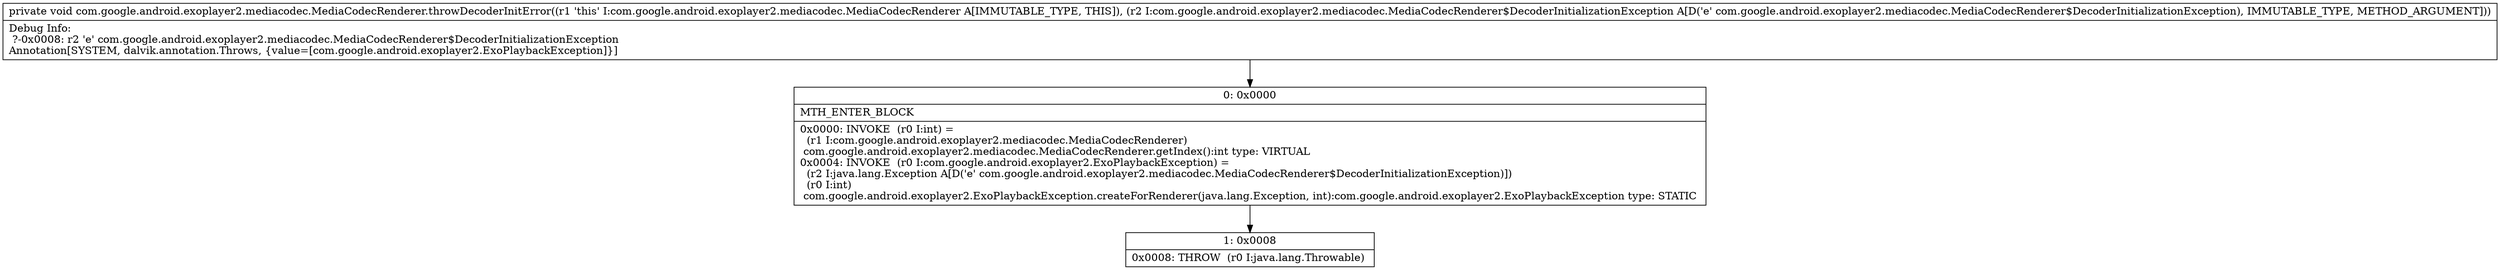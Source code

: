 digraph "CFG forcom.google.android.exoplayer2.mediacodec.MediaCodecRenderer.throwDecoderInitError(Lcom\/google\/android\/exoplayer2\/mediacodec\/MediaCodecRenderer$DecoderInitializationException;)V" {
Node_0 [shape=record,label="{0\:\ 0x0000|MTH_ENTER_BLOCK\l|0x0000: INVOKE  (r0 I:int) = \l  (r1 I:com.google.android.exoplayer2.mediacodec.MediaCodecRenderer)\l com.google.android.exoplayer2.mediacodec.MediaCodecRenderer.getIndex():int type: VIRTUAL \l0x0004: INVOKE  (r0 I:com.google.android.exoplayer2.ExoPlaybackException) = \l  (r2 I:java.lang.Exception A[D('e' com.google.android.exoplayer2.mediacodec.MediaCodecRenderer$DecoderInitializationException)])\l  (r0 I:int)\l com.google.android.exoplayer2.ExoPlaybackException.createForRenderer(java.lang.Exception, int):com.google.android.exoplayer2.ExoPlaybackException type: STATIC \l}"];
Node_1 [shape=record,label="{1\:\ 0x0008|0x0008: THROW  (r0 I:java.lang.Throwable) \l}"];
MethodNode[shape=record,label="{private void com.google.android.exoplayer2.mediacodec.MediaCodecRenderer.throwDecoderInitError((r1 'this' I:com.google.android.exoplayer2.mediacodec.MediaCodecRenderer A[IMMUTABLE_TYPE, THIS]), (r2 I:com.google.android.exoplayer2.mediacodec.MediaCodecRenderer$DecoderInitializationException A[D('e' com.google.android.exoplayer2.mediacodec.MediaCodecRenderer$DecoderInitializationException), IMMUTABLE_TYPE, METHOD_ARGUMENT]))  | Debug Info:\l  ?\-0x0008: r2 'e' com.google.android.exoplayer2.mediacodec.MediaCodecRenderer$DecoderInitializationException\lAnnotation[SYSTEM, dalvik.annotation.Throws, \{value=[com.google.android.exoplayer2.ExoPlaybackException]\}]\l}"];
MethodNode -> Node_0;
Node_0 -> Node_1;
}

